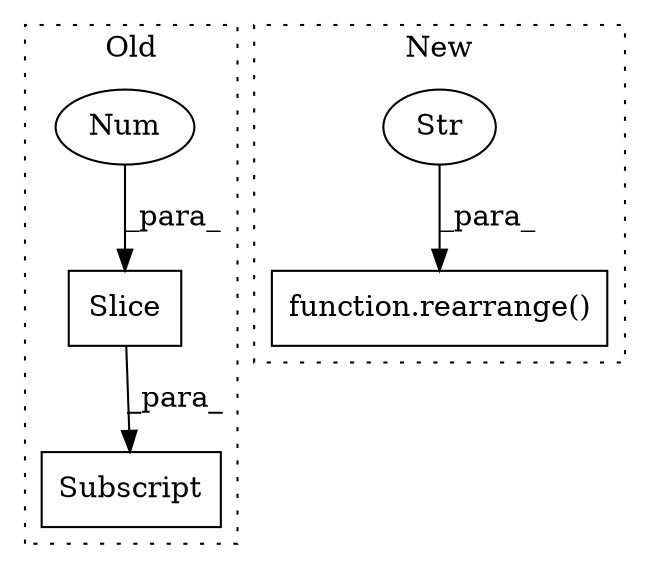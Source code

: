 digraph G {
subgraph cluster0 {
1 [label="Slice" a="80" s="3297" l="3" shape="box"];
4 [label="Num" a="76" s="3298" l="2" shape="ellipse"];
5 [label="Subscript" a="63" s="3280,0" l="21,0" shape="box"];
label = "Old";
style="dotted";
}
subgraph cluster1 {
2 [label="function.rearrange()" a="75" s="3042,3086" l="10,1" shape="box"];
3 [label="Str" a="66" s="3064" l="22" shape="ellipse"];
label = "New";
style="dotted";
}
1 -> 5 [label="_para_"];
3 -> 2 [label="_para_"];
4 -> 1 [label="_para_"];
}